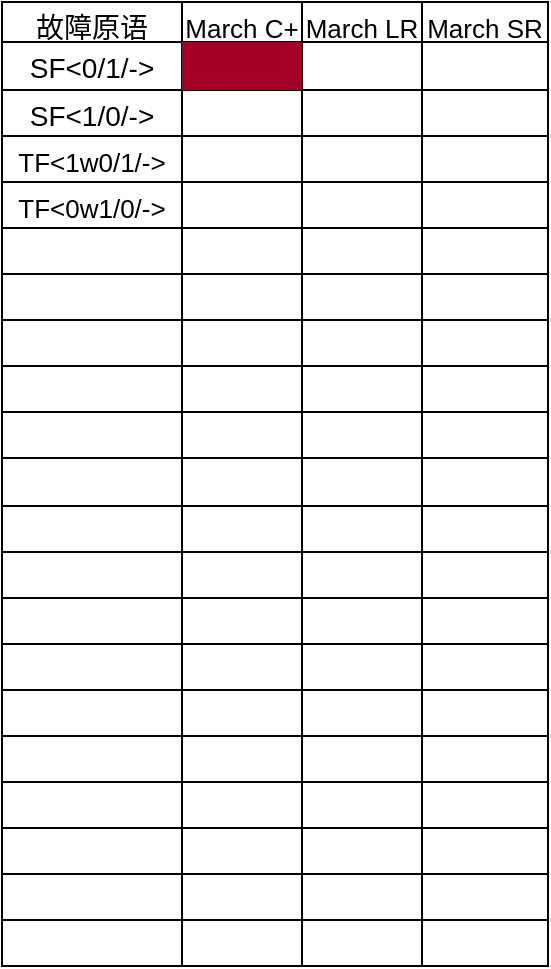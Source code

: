 <mxfile version="20.8.16" type="github">
  <diagram name="第 1 页" id="2rcPHkJZIyb0WF4OHlbM">
    <mxGraphModel dx="1434" dy="796" grid="1" gridSize="10" guides="1" tooltips="1" connect="1" arrows="1" fold="1" page="1" pageScale="1" pageWidth="827" pageHeight="1169" math="0" shadow="0">
      <root>
        <mxCell id="0" />
        <mxCell id="1" parent="0" />
        <mxCell id="V3QT0Z4RZKV1k2BMbgVx-1" value="" style="shape=table;startSize=0;container=1;collapsible=0;childLayout=tableLayout;fontSize=16;" parent="1" vertex="1">
          <mxGeometry x="200" y="100" width="273" height="482" as="geometry" />
        </mxCell>
        <mxCell id="V3QT0Z4RZKV1k2BMbgVx-2" value="" style="shape=tableRow;horizontal=0;startSize=0;swimlaneHead=0;swimlaneBody=0;strokeColor=inherit;top=0;left=0;bottom=0;right=0;collapsible=0;dropTarget=0;fillColor=none;points=[[0,0.5],[1,0.5]];portConstraint=eastwest;fontSize=16;" parent="V3QT0Z4RZKV1k2BMbgVx-1" vertex="1">
          <mxGeometry width="273" height="20" as="geometry" />
        </mxCell>
        <mxCell id="V3QT0Z4RZKV1k2BMbgVx-3" value="&lt;font style=&quot;font-size: 14px;&quot;&gt;故障原语&lt;/font&gt;" style="shape=partialRectangle;html=1;whiteSpace=wrap;connectable=0;strokeColor=inherit;overflow=hidden;fillColor=none;top=0;left=0;bottom=0;right=0;pointerEvents=1;fontSize=16;" parent="V3QT0Z4RZKV1k2BMbgVx-2" vertex="1">
          <mxGeometry width="90" height="20" as="geometry">
            <mxRectangle width="90" height="20" as="alternateBounds" />
          </mxGeometry>
        </mxCell>
        <mxCell id="V3QT0Z4RZKV1k2BMbgVx-4" value="&lt;font style=&quot;font-size: 13px;&quot;&gt;March C+&lt;/font&gt;" style="shape=partialRectangle;html=1;whiteSpace=wrap;connectable=0;strokeColor=inherit;overflow=hidden;fillColor=none;top=0;left=0;bottom=0;right=0;pointerEvents=1;fontSize=16;" parent="V3QT0Z4RZKV1k2BMbgVx-2" vertex="1">
          <mxGeometry x="90" width="60" height="20" as="geometry">
            <mxRectangle width="60" height="20" as="alternateBounds" />
          </mxGeometry>
        </mxCell>
        <mxCell id="V3QT0Z4RZKV1k2BMbgVx-5" value="&lt;font style=&quot;font-size: 13px;&quot;&gt;March LR&lt;/font&gt;" style="shape=partialRectangle;html=1;whiteSpace=wrap;connectable=0;strokeColor=inherit;overflow=hidden;fillColor=none;top=0;left=0;bottom=0;right=0;pointerEvents=1;fontSize=16;" parent="V3QT0Z4RZKV1k2BMbgVx-2" vertex="1">
          <mxGeometry x="150" width="60" height="20" as="geometry">
            <mxRectangle width="60" height="20" as="alternateBounds" />
          </mxGeometry>
        </mxCell>
        <mxCell id="V3QT0Z4RZKV1k2BMbgVx-14" value="&lt;font style=&quot;font-size: 13px;&quot;&gt;March SR&lt;/font&gt;" style="shape=partialRectangle;html=1;whiteSpace=wrap;connectable=0;strokeColor=inherit;overflow=hidden;fillColor=none;top=0;left=0;bottom=0;right=0;pointerEvents=1;fontSize=16;" parent="V3QT0Z4RZKV1k2BMbgVx-2" vertex="1">
          <mxGeometry x="210" width="63" height="20" as="geometry">
            <mxRectangle width="63" height="20" as="alternateBounds" />
          </mxGeometry>
        </mxCell>
        <mxCell id="V3QT0Z4RZKV1k2BMbgVx-6" value="" style="shape=tableRow;horizontal=0;startSize=0;swimlaneHead=0;swimlaneBody=0;strokeColor=inherit;top=0;left=0;bottom=0;right=0;collapsible=0;dropTarget=0;fillColor=none;points=[[0,0.5],[1,0.5]];portConstraint=eastwest;fontSize=16;" parent="V3QT0Z4RZKV1k2BMbgVx-1" vertex="1">
          <mxGeometry y="20" width="273" height="24" as="geometry" />
        </mxCell>
        <mxCell id="V3QT0Z4RZKV1k2BMbgVx-7" value="&lt;font style=&quot;font-size: 14px;&quot;&gt;SF&amp;lt;0/1/-&amp;gt;&lt;/font&gt;" style="shape=partialRectangle;html=1;whiteSpace=wrap;connectable=0;strokeColor=inherit;overflow=hidden;fillColor=none;top=0;left=0;bottom=0;right=0;pointerEvents=1;fontSize=16;" parent="V3QT0Z4RZKV1k2BMbgVx-6" vertex="1">
          <mxGeometry width="90" height="24" as="geometry">
            <mxRectangle width="90" height="24" as="alternateBounds" />
          </mxGeometry>
        </mxCell>
        <mxCell id="V3QT0Z4RZKV1k2BMbgVx-8" value="" style="shape=partialRectangle;html=1;whiteSpace=wrap;connectable=0;strokeColor=#6F0000;overflow=hidden;fillColor=#a20025;top=0;left=0;bottom=0;right=0;pointerEvents=1;fontSize=16;fontColor=#ffffff;" parent="V3QT0Z4RZKV1k2BMbgVx-6" vertex="1">
          <mxGeometry x="90" width="60" height="24" as="geometry">
            <mxRectangle width="60" height="24" as="alternateBounds" />
          </mxGeometry>
        </mxCell>
        <mxCell id="V3QT0Z4RZKV1k2BMbgVx-9" value="" style="shape=partialRectangle;html=1;whiteSpace=wrap;connectable=0;strokeColor=inherit;overflow=hidden;fillColor=none;top=0;left=0;bottom=0;right=0;pointerEvents=1;fontSize=16;" parent="V3QT0Z4RZKV1k2BMbgVx-6" vertex="1">
          <mxGeometry x="150" width="60" height="24" as="geometry">
            <mxRectangle width="60" height="24" as="alternateBounds" />
          </mxGeometry>
        </mxCell>
        <mxCell id="V3QT0Z4RZKV1k2BMbgVx-15" style="shape=partialRectangle;html=1;whiteSpace=wrap;connectable=0;strokeColor=inherit;overflow=hidden;fillColor=none;top=0;left=0;bottom=0;right=0;pointerEvents=1;fontSize=16;" parent="V3QT0Z4RZKV1k2BMbgVx-6" vertex="1">
          <mxGeometry x="210" width="63" height="24" as="geometry">
            <mxRectangle width="63" height="24" as="alternateBounds" />
          </mxGeometry>
        </mxCell>
        <mxCell id="V3QT0Z4RZKV1k2BMbgVx-10" value="" style="shape=tableRow;horizontal=0;startSize=0;swimlaneHead=0;swimlaneBody=0;strokeColor=inherit;top=0;left=0;bottom=0;right=0;collapsible=0;dropTarget=0;fillColor=none;points=[[0,0.5],[1,0.5]];portConstraint=eastwest;fontSize=16;" parent="V3QT0Z4RZKV1k2BMbgVx-1" vertex="1">
          <mxGeometry y="44" width="273" height="23" as="geometry" />
        </mxCell>
        <mxCell id="V3QT0Z4RZKV1k2BMbgVx-11" value="&lt;font style=&quot;font-size: 14px;&quot;&gt;SF&amp;lt;1/0/-&amp;gt;&lt;/font&gt;" style="shape=partialRectangle;html=1;whiteSpace=wrap;connectable=0;strokeColor=inherit;overflow=hidden;fillColor=none;top=0;left=0;bottom=0;right=0;pointerEvents=1;fontSize=16;" parent="V3QT0Z4RZKV1k2BMbgVx-10" vertex="1">
          <mxGeometry width="90" height="23" as="geometry">
            <mxRectangle width="90" height="23" as="alternateBounds" />
          </mxGeometry>
        </mxCell>
        <mxCell id="V3QT0Z4RZKV1k2BMbgVx-12" value="" style="shape=partialRectangle;html=1;whiteSpace=wrap;connectable=0;strokeColor=inherit;overflow=hidden;fillColor=none;top=0;left=0;bottom=0;right=0;pointerEvents=1;fontSize=16;" parent="V3QT0Z4RZKV1k2BMbgVx-10" vertex="1">
          <mxGeometry x="90" width="60" height="23" as="geometry">
            <mxRectangle width="60" height="23" as="alternateBounds" />
          </mxGeometry>
        </mxCell>
        <mxCell id="V3QT0Z4RZKV1k2BMbgVx-13" value="" style="shape=partialRectangle;html=1;whiteSpace=wrap;connectable=0;strokeColor=inherit;overflow=hidden;fillColor=none;top=0;left=0;bottom=0;right=0;pointerEvents=1;fontSize=16;" parent="V3QT0Z4RZKV1k2BMbgVx-10" vertex="1">
          <mxGeometry x="150" width="60" height="23" as="geometry">
            <mxRectangle width="60" height="23" as="alternateBounds" />
          </mxGeometry>
        </mxCell>
        <mxCell id="V3QT0Z4RZKV1k2BMbgVx-16" style="shape=partialRectangle;html=1;whiteSpace=wrap;connectable=0;strokeColor=inherit;overflow=hidden;fillColor=none;top=0;left=0;bottom=0;right=0;pointerEvents=1;fontSize=16;" parent="V3QT0Z4RZKV1k2BMbgVx-10" vertex="1">
          <mxGeometry x="210" width="63" height="23" as="geometry">
            <mxRectangle width="63" height="23" as="alternateBounds" />
          </mxGeometry>
        </mxCell>
        <mxCell id="V3QT0Z4RZKV1k2BMbgVx-17" style="shape=tableRow;horizontal=0;startSize=0;swimlaneHead=0;swimlaneBody=0;strokeColor=inherit;top=0;left=0;bottom=0;right=0;collapsible=0;dropTarget=0;fillColor=none;points=[[0,0.5],[1,0.5]];portConstraint=eastwest;fontSize=16;" parent="V3QT0Z4RZKV1k2BMbgVx-1" vertex="1">
          <mxGeometry y="67" width="273" height="23" as="geometry" />
        </mxCell>
        <mxCell id="V3QT0Z4RZKV1k2BMbgVx-18" value="&lt;div style=&quot;&quot;&gt;&lt;span style=&quot;font-size: 13px;&quot;&gt;TF&amp;lt;1w0/1/-&amp;gt;&lt;/span&gt;&lt;br&gt;&lt;/div&gt;" style="shape=partialRectangle;html=1;whiteSpace=wrap;connectable=0;strokeColor=inherit;overflow=hidden;fillColor=none;top=0;left=0;bottom=0;right=0;pointerEvents=1;fontSize=16;align=center;" parent="V3QT0Z4RZKV1k2BMbgVx-17" vertex="1">
          <mxGeometry width="90" height="23" as="geometry">
            <mxRectangle width="90" height="23" as="alternateBounds" />
          </mxGeometry>
        </mxCell>
        <mxCell id="V3QT0Z4RZKV1k2BMbgVx-19" style="shape=partialRectangle;html=1;whiteSpace=wrap;connectable=0;strokeColor=inherit;overflow=hidden;fillColor=none;top=0;left=0;bottom=0;right=0;pointerEvents=1;fontSize=16;" parent="V3QT0Z4RZKV1k2BMbgVx-17" vertex="1">
          <mxGeometry x="90" width="60" height="23" as="geometry">
            <mxRectangle width="60" height="23" as="alternateBounds" />
          </mxGeometry>
        </mxCell>
        <mxCell id="V3QT0Z4RZKV1k2BMbgVx-20" style="shape=partialRectangle;html=1;whiteSpace=wrap;connectable=0;strokeColor=inherit;overflow=hidden;fillColor=none;top=0;left=0;bottom=0;right=0;pointerEvents=1;fontSize=16;" parent="V3QT0Z4RZKV1k2BMbgVx-17" vertex="1">
          <mxGeometry x="150" width="60" height="23" as="geometry">
            <mxRectangle width="60" height="23" as="alternateBounds" />
          </mxGeometry>
        </mxCell>
        <mxCell id="V3QT0Z4RZKV1k2BMbgVx-21" style="shape=partialRectangle;html=1;whiteSpace=wrap;connectable=0;strokeColor=inherit;overflow=hidden;fillColor=none;top=0;left=0;bottom=0;right=0;pointerEvents=1;fontSize=16;" parent="V3QT0Z4RZKV1k2BMbgVx-17" vertex="1">
          <mxGeometry x="210" width="63" height="23" as="geometry">
            <mxRectangle width="63" height="23" as="alternateBounds" />
          </mxGeometry>
        </mxCell>
        <mxCell id="V3QT0Z4RZKV1k2BMbgVx-22" style="shape=tableRow;horizontal=0;startSize=0;swimlaneHead=0;swimlaneBody=0;strokeColor=inherit;top=0;left=0;bottom=0;right=0;collapsible=0;dropTarget=0;fillColor=none;points=[[0,0.5],[1,0.5]];portConstraint=eastwest;fontSize=16;" parent="V3QT0Z4RZKV1k2BMbgVx-1" vertex="1">
          <mxGeometry y="90" width="273" height="23" as="geometry" />
        </mxCell>
        <mxCell id="V3QT0Z4RZKV1k2BMbgVx-23" value="&lt;font style=&quot;font-size: 13px;&quot;&gt;TF&amp;lt;0w1/0/-&amp;gt;&lt;/font&gt;" style="shape=partialRectangle;html=1;whiteSpace=wrap;connectable=0;strokeColor=inherit;overflow=hidden;fillColor=none;top=0;left=0;bottom=0;right=0;pointerEvents=1;fontSize=16;" parent="V3QT0Z4RZKV1k2BMbgVx-22" vertex="1">
          <mxGeometry width="90" height="23" as="geometry">
            <mxRectangle width="90" height="23" as="alternateBounds" />
          </mxGeometry>
        </mxCell>
        <mxCell id="V3QT0Z4RZKV1k2BMbgVx-24" style="shape=partialRectangle;html=1;whiteSpace=wrap;connectable=0;strokeColor=inherit;overflow=hidden;fillColor=none;top=0;left=0;bottom=0;right=0;pointerEvents=1;fontSize=16;" parent="V3QT0Z4RZKV1k2BMbgVx-22" vertex="1">
          <mxGeometry x="90" width="60" height="23" as="geometry">
            <mxRectangle width="60" height="23" as="alternateBounds" />
          </mxGeometry>
        </mxCell>
        <mxCell id="V3QT0Z4RZKV1k2BMbgVx-25" style="shape=partialRectangle;html=1;whiteSpace=wrap;connectable=0;strokeColor=inherit;overflow=hidden;fillColor=none;top=0;left=0;bottom=0;right=0;pointerEvents=1;fontSize=16;" parent="V3QT0Z4RZKV1k2BMbgVx-22" vertex="1">
          <mxGeometry x="150" width="60" height="23" as="geometry">
            <mxRectangle width="60" height="23" as="alternateBounds" />
          </mxGeometry>
        </mxCell>
        <mxCell id="V3QT0Z4RZKV1k2BMbgVx-26" style="shape=partialRectangle;html=1;whiteSpace=wrap;connectable=0;strokeColor=inherit;overflow=hidden;fillColor=none;top=0;left=0;bottom=0;right=0;pointerEvents=1;fontSize=16;" parent="V3QT0Z4RZKV1k2BMbgVx-22" vertex="1">
          <mxGeometry x="210" width="63" height="23" as="geometry">
            <mxRectangle width="63" height="23" as="alternateBounds" />
          </mxGeometry>
        </mxCell>
        <mxCell id="V3QT0Z4RZKV1k2BMbgVx-27" style="shape=tableRow;horizontal=0;startSize=0;swimlaneHead=0;swimlaneBody=0;strokeColor=inherit;top=0;left=0;bottom=0;right=0;collapsible=0;dropTarget=0;fillColor=none;points=[[0,0.5],[1,0.5]];portConstraint=eastwest;fontSize=16;" parent="V3QT0Z4RZKV1k2BMbgVx-1" vertex="1">
          <mxGeometry y="113" width="273" height="23" as="geometry" />
        </mxCell>
        <mxCell id="V3QT0Z4RZKV1k2BMbgVx-28" style="shape=partialRectangle;html=1;whiteSpace=wrap;connectable=0;strokeColor=inherit;overflow=hidden;fillColor=none;top=0;left=0;bottom=0;right=0;pointerEvents=1;fontSize=16;" parent="V3QT0Z4RZKV1k2BMbgVx-27" vertex="1">
          <mxGeometry width="90" height="23" as="geometry">
            <mxRectangle width="90" height="23" as="alternateBounds" />
          </mxGeometry>
        </mxCell>
        <mxCell id="V3QT0Z4RZKV1k2BMbgVx-29" style="shape=partialRectangle;html=1;whiteSpace=wrap;connectable=0;strokeColor=inherit;overflow=hidden;fillColor=none;top=0;left=0;bottom=0;right=0;pointerEvents=1;fontSize=16;" parent="V3QT0Z4RZKV1k2BMbgVx-27" vertex="1">
          <mxGeometry x="90" width="60" height="23" as="geometry">
            <mxRectangle width="60" height="23" as="alternateBounds" />
          </mxGeometry>
        </mxCell>
        <mxCell id="V3QT0Z4RZKV1k2BMbgVx-30" style="shape=partialRectangle;html=1;whiteSpace=wrap;connectable=0;strokeColor=inherit;overflow=hidden;fillColor=none;top=0;left=0;bottom=0;right=0;pointerEvents=1;fontSize=16;" parent="V3QT0Z4RZKV1k2BMbgVx-27" vertex="1">
          <mxGeometry x="150" width="60" height="23" as="geometry">
            <mxRectangle width="60" height="23" as="alternateBounds" />
          </mxGeometry>
        </mxCell>
        <mxCell id="V3QT0Z4RZKV1k2BMbgVx-31" style="shape=partialRectangle;html=1;whiteSpace=wrap;connectable=0;strokeColor=inherit;overflow=hidden;fillColor=none;top=0;left=0;bottom=0;right=0;pointerEvents=1;fontSize=16;" parent="V3QT0Z4RZKV1k2BMbgVx-27" vertex="1">
          <mxGeometry x="210" width="63" height="23" as="geometry">
            <mxRectangle width="63" height="23" as="alternateBounds" />
          </mxGeometry>
        </mxCell>
        <mxCell id="V3QT0Z4RZKV1k2BMbgVx-32" style="shape=tableRow;horizontal=0;startSize=0;swimlaneHead=0;swimlaneBody=0;strokeColor=inherit;top=0;left=0;bottom=0;right=0;collapsible=0;dropTarget=0;fillColor=none;points=[[0,0.5],[1,0.5]];portConstraint=eastwest;fontSize=16;" parent="V3QT0Z4RZKV1k2BMbgVx-1" vertex="1">
          <mxGeometry y="136" width="273" height="23" as="geometry" />
        </mxCell>
        <mxCell id="V3QT0Z4RZKV1k2BMbgVx-33" style="shape=partialRectangle;html=1;whiteSpace=wrap;connectable=0;strokeColor=inherit;overflow=hidden;fillColor=none;top=0;left=0;bottom=0;right=0;pointerEvents=1;fontSize=16;" parent="V3QT0Z4RZKV1k2BMbgVx-32" vertex="1">
          <mxGeometry width="90" height="23" as="geometry">
            <mxRectangle width="90" height="23" as="alternateBounds" />
          </mxGeometry>
        </mxCell>
        <mxCell id="V3QT0Z4RZKV1k2BMbgVx-34" style="shape=partialRectangle;html=1;whiteSpace=wrap;connectable=0;strokeColor=inherit;overflow=hidden;fillColor=none;top=0;left=0;bottom=0;right=0;pointerEvents=1;fontSize=16;" parent="V3QT0Z4RZKV1k2BMbgVx-32" vertex="1">
          <mxGeometry x="90" width="60" height="23" as="geometry">
            <mxRectangle width="60" height="23" as="alternateBounds" />
          </mxGeometry>
        </mxCell>
        <mxCell id="V3QT0Z4RZKV1k2BMbgVx-35" style="shape=partialRectangle;html=1;whiteSpace=wrap;connectable=0;strokeColor=inherit;overflow=hidden;fillColor=none;top=0;left=0;bottom=0;right=0;pointerEvents=1;fontSize=16;" parent="V3QT0Z4RZKV1k2BMbgVx-32" vertex="1">
          <mxGeometry x="150" width="60" height="23" as="geometry">
            <mxRectangle width="60" height="23" as="alternateBounds" />
          </mxGeometry>
        </mxCell>
        <mxCell id="V3QT0Z4RZKV1k2BMbgVx-36" style="shape=partialRectangle;html=1;whiteSpace=wrap;connectable=0;strokeColor=inherit;overflow=hidden;fillColor=none;top=0;left=0;bottom=0;right=0;pointerEvents=1;fontSize=16;" parent="V3QT0Z4RZKV1k2BMbgVx-32" vertex="1">
          <mxGeometry x="210" width="63" height="23" as="geometry">
            <mxRectangle width="63" height="23" as="alternateBounds" />
          </mxGeometry>
        </mxCell>
        <mxCell id="V3QT0Z4RZKV1k2BMbgVx-37" style="shape=tableRow;horizontal=0;startSize=0;swimlaneHead=0;swimlaneBody=0;strokeColor=inherit;top=0;left=0;bottom=0;right=0;collapsible=0;dropTarget=0;fillColor=none;points=[[0,0.5],[1,0.5]];portConstraint=eastwest;fontSize=16;" parent="V3QT0Z4RZKV1k2BMbgVx-1" vertex="1">
          <mxGeometry y="159" width="273" height="23" as="geometry" />
        </mxCell>
        <mxCell id="V3QT0Z4RZKV1k2BMbgVx-38" style="shape=partialRectangle;html=1;whiteSpace=wrap;connectable=0;strokeColor=inherit;overflow=hidden;fillColor=none;top=0;left=0;bottom=0;right=0;pointerEvents=1;fontSize=16;" parent="V3QT0Z4RZKV1k2BMbgVx-37" vertex="1">
          <mxGeometry width="90" height="23" as="geometry">
            <mxRectangle width="90" height="23" as="alternateBounds" />
          </mxGeometry>
        </mxCell>
        <mxCell id="V3QT0Z4RZKV1k2BMbgVx-39" style="shape=partialRectangle;html=1;whiteSpace=wrap;connectable=0;strokeColor=inherit;overflow=hidden;fillColor=none;top=0;left=0;bottom=0;right=0;pointerEvents=1;fontSize=16;" parent="V3QT0Z4RZKV1k2BMbgVx-37" vertex="1">
          <mxGeometry x="90" width="60" height="23" as="geometry">
            <mxRectangle width="60" height="23" as="alternateBounds" />
          </mxGeometry>
        </mxCell>
        <mxCell id="V3QT0Z4RZKV1k2BMbgVx-40" style="shape=partialRectangle;html=1;whiteSpace=wrap;connectable=0;strokeColor=inherit;overflow=hidden;fillColor=none;top=0;left=0;bottom=0;right=0;pointerEvents=1;fontSize=16;" parent="V3QT0Z4RZKV1k2BMbgVx-37" vertex="1">
          <mxGeometry x="150" width="60" height="23" as="geometry">
            <mxRectangle width="60" height="23" as="alternateBounds" />
          </mxGeometry>
        </mxCell>
        <mxCell id="V3QT0Z4RZKV1k2BMbgVx-41" style="shape=partialRectangle;html=1;whiteSpace=wrap;connectable=0;strokeColor=inherit;overflow=hidden;fillColor=none;top=0;left=0;bottom=0;right=0;pointerEvents=1;fontSize=16;" parent="V3QT0Z4RZKV1k2BMbgVx-37" vertex="1">
          <mxGeometry x="210" width="63" height="23" as="geometry">
            <mxRectangle width="63" height="23" as="alternateBounds" />
          </mxGeometry>
        </mxCell>
        <mxCell id="V3QT0Z4RZKV1k2BMbgVx-42" style="shape=tableRow;horizontal=0;startSize=0;swimlaneHead=0;swimlaneBody=0;strokeColor=inherit;top=0;left=0;bottom=0;right=0;collapsible=0;dropTarget=0;fillColor=none;points=[[0,0.5],[1,0.5]];portConstraint=eastwest;fontSize=16;" parent="V3QT0Z4RZKV1k2BMbgVx-1" vertex="1">
          <mxGeometry y="182" width="273" height="23" as="geometry" />
        </mxCell>
        <mxCell id="V3QT0Z4RZKV1k2BMbgVx-43" style="shape=partialRectangle;html=1;whiteSpace=wrap;connectable=0;strokeColor=inherit;overflow=hidden;fillColor=none;top=0;left=0;bottom=0;right=0;pointerEvents=1;fontSize=16;" parent="V3QT0Z4RZKV1k2BMbgVx-42" vertex="1">
          <mxGeometry width="90" height="23" as="geometry">
            <mxRectangle width="90" height="23" as="alternateBounds" />
          </mxGeometry>
        </mxCell>
        <mxCell id="V3QT0Z4RZKV1k2BMbgVx-44" style="shape=partialRectangle;html=1;whiteSpace=wrap;connectable=0;strokeColor=inherit;overflow=hidden;fillColor=none;top=0;left=0;bottom=0;right=0;pointerEvents=1;fontSize=16;" parent="V3QT0Z4RZKV1k2BMbgVx-42" vertex="1">
          <mxGeometry x="90" width="60" height="23" as="geometry">
            <mxRectangle width="60" height="23" as="alternateBounds" />
          </mxGeometry>
        </mxCell>
        <mxCell id="V3QT0Z4RZKV1k2BMbgVx-45" style="shape=partialRectangle;html=1;whiteSpace=wrap;connectable=0;strokeColor=inherit;overflow=hidden;fillColor=none;top=0;left=0;bottom=0;right=0;pointerEvents=1;fontSize=16;" parent="V3QT0Z4RZKV1k2BMbgVx-42" vertex="1">
          <mxGeometry x="150" width="60" height="23" as="geometry">
            <mxRectangle width="60" height="23" as="alternateBounds" />
          </mxGeometry>
        </mxCell>
        <mxCell id="V3QT0Z4RZKV1k2BMbgVx-46" style="shape=partialRectangle;html=1;whiteSpace=wrap;connectable=0;strokeColor=inherit;overflow=hidden;fillColor=none;top=0;left=0;bottom=0;right=0;pointerEvents=1;fontSize=16;" parent="V3QT0Z4RZKV1k2BMbgVx-42" vertex="1">
          <mxGeometry x="210" width="63" height="23" as="geometry">
            <mxRectangle width="63" height="23" as="alternateBounds" />
          </mxGeometry>
        </mxCell>
        <mxCell id="V3QT0Z4RZKV1k2BMbgVx-47" style="shape=tableRow;horizontal=0;startSize=0;swimlaneHead=0;swimlaneBody=0;strokeColor=inherit;top=0;left=0;bottom=0;right=0;collapsible=0;dropTarget=0;fillColor=none;points=[[0,0.5],[1,0.5]];portConstraint=eastwest;fontSize=16;" parent="V3QT0Z4RZKV1k2BMbgVx-1" vertex="1">
          <mxGeometry y="205" width="273" height="23" as="geometry" />
        </mxCell>
        <mxCell id="V3QT0Z4RZKV1k2BMbgVx-48" style="shape=partialRectangle;html=1;whiteSpace=wrap;connectable=0;strokeColor=inherit;overflow=hidden;fillColor=none;top=0;left=0;bottom=0;right=0;pointerEvents=1;fontSize=16;" parent="V3QT0Z4RZKV1k2BMbgVx-47" vertex="1">
          <mxGeometry width="90" height="23" as="geometry">
            <mxRectangle width="90" height="23" as="alternateBounds" />
          </mxGeometry>
        </mxCell>
        <mxCell id="V3QT0Z4RZKV1k2BMbgVx-49" style="shape=partialRectangle;html=1;whiteSpace=wrap;connectable=0;strokeColor=inherit;overflow=hidden;fillColor=none;top=0;left=0;bottom=0;right=0;pointerEvents=1;fontSize=16;" parent="V3QT0Z4RZKV1k2BMbgVx-47" vertex="1">
          <mxGeometry x="90" width="60" height="23" as="geometry">
            <mxRectangle width="60" height="23" as="alternateBounds" />
          </mxGeometry>
        </mxCell>
        <mxCell id="V3QT0Z4RZKV1k2BMbgVx-50" style="shape=partialRectangle;html=1;whiteSpace=wrap;connectable=0;strokeColor=inherit;overflow=hidden;fillColor=none;top=0;left=0;bottom=0;right=0;pointerEvents=1;fontSize=16;" parent="V3QT0Z4RZKV1k2BMbgVx-47" vertex="1">
          <mxGeometry x="150" width="60" height="23" as="geometry">
            <mxRectangle width="60" height="23" as="alternateBounds" />
          </mxGeometry>
        </mxCell>
        <mxCell id="V3QT0Z4RZKV1k2BMbgVx-51" style="shape=partialRectangle;html=1;whiteSpace=wrap;connectable=0;strokeColor=inherit;overflow=hidden;fillColor=none;top=0;left=0;bottom=0;right=0;pointerEvents=1;fontSize=16;" parent="V3QT0Z4RZKV1k2BMbgVx-47" vertex="1">
          <mxGeometry x="210" width="63" height="23" as="geometry">
            <mxRectangle width="63" height="23" as="alternateBounds" />
          </mxGeometry>
        </mxCell>
        <mxCell id="V3QT0Z4RZKV1k2BMbgVx-52" style="shape=tableRow;horizontal=0;startSize=0;swimlaneHead=0;swimlaneBody=0;strokeColor=inherit;top=0;left=0;bottom=0;right=0;collapsible=0;dropTarget=0;fillColor=none;points=[[0,0.5],[1,0.5]];portConstraint=eastwest;fontSize=16;" parent="V3QT0Z4RZKV1k2BMbgVx-1" vertex="1">
          <mxGeometry y="228" width="273" height="24" as="geometry" />
        </mxCell>
        <mxCell id="V3QT0Z4RZKV1k2BMbgVx-53" style="shape=partialRectangle;html=1;whiteSpace=wrap;connectable=0;strokeColor=inherit;overflow=hidden;fillColor=none;top=0;left=0;bottom=0;right=0;pointerEvents=1;fontSize=16;" parent="V3QT0Z4RZKV1k2BMbgVx-52" vertex="1">
          <mxGeometry width="90" height="24" as="geometry">
            <mxRectangle width="90" height="24" as="alternateBounds" />
          </mxGeometry>
        </mxCell>
        <mxCell id="V3QT0Z4RZKV1k2BMbgVx-54" style="shape=partialRectangle;html=1;whiteSpace=wrap;connectable=0;strokeColor=inherit;overflow=hidden;fillColor=none;top=0;left=0;bottom=0;right=0;pointerEvents=1;fontSize=16;" parent="V3QT0Z4RZKV1k2BMbgVx-52" vertex="1">
          <mxGeometry x="90" width="60" height="24" as="geometry">
            <mxRectangle width="60" height="24" as="alternateBounds" />
          </mxGeometry>
        </mxCell>
        <mxCell id="V3QT0Z4RZKV1k2BMbgVx-55" style="shape=partialRectangle;html=1;whiteSpace=wrap;connectable=0;strokeColor=inherit;overflow=hidden;fillColor=none;top=0;left=0;bottom=0;right=0;pointerEvents=1;fontSize=16;" parent="V3QT0Z4RZKV1k2BMbgVx-52" vertex="1">
          <mxGeometry x="150" width="60" height="24" as="geometry">
            <mxRectangle width="60" height="24" as="alternateBounds" />
          </mxGeometry>
        </mxCell>
        <mxCell id="V3QT0Z4RZKV1k2BMbgVx-56" style="shape=partialRectangle;html=1;whiteSpace=wrap;connectable=0;strokeColor=inherit;overflow=hidden;fillColor=none;top=0;left=0;bottom=0;right=0;pointerEvents=1;fontSize=16;" parent="V3QT0Z4RZKV1k2BMbgVx-52" vertex="1">
          <mxGeometry x="210" width="63" height="24" as="geometry">
            <mxRectangle width="63" height="24" as="alternateBounds" />
          </mxGeometry>
        </mxCell>
        <mxCell id="V3QT0Z4RZKV1k2BMbgVx-57" style="shape=tableRow;horizontal=0;startSize=0;swimlaneHead=0;swimlaneBody=0;strokeColor=inherit;top=0;left=0;bottom=0;right=0;collapsible=0;dropTarget=0;fillColor=none;points=[[0,0.5],[1,0.5]];portConstraint=eastwest;fontSize=16;" parent="V3QT0Z4RZKV1k2BMbgVx-1" vertex="1">
          <mxGeometry y="252" width="273" height="23" as="geometry" />
        </mxCell>
        <mxCell id="V3QT0Z4RZKV1k2BMbgVx-58" style="shape=partialRectangle;html=1;whiteSpace=wrap;connectable=0;strokeColor=inherit;overflow=hidden;fillColor=none;top=0;left=0;bottom=0;right=0;pointerEvents=1;fontSize=16;" parent="V3QT0Z4RZKV1k2BMbgVx-57" vertex="1">
          <mxGeometry width="90" height="23" as="geometry">
            <mxRectangle width="90" height="23" as="alternateBounds" />
          </mxGeometry>
        </mxCell>
        <mxCell id="V3QT0Z4RZKV1k2BMbgVx-59" style="shape=partialRectangle;html=1;whiteSpace=wrap;connectable=0;strokeColor=inherit;overflow=hidden;fillColor=none;top=0;left=0;bottom=0;right=0;pointerEvents=1;fontSize=16;" parent="V3QT0Z4RZKV1k2BMbgVx-57" vertex="1">
          <mxGeometry x="90" width="60" height="23" as="geometry">
            <mxRectangle width="60" height="23" as="alternateBounds" />
          </mxGeometry>
        </mxCell>
        <mxCell id="V3QT0Z4RZKV1k2BMbgVx-60" style="shape=partialRectangle;html=1;whiteSpace=wrap;connectable=0;strokeColor=inherit;overflow=hidden;fillColor=none;top=0;left=0;bottom=0;right=0;pointerEvents=1;fontSize=16;" parent="V3QT0Z4RZKV1k2BMbgVx-57" vertex="1">
          <mxGeometry x="150" width="60" height="23" as="geometry">
            <mxRectangle width="60" height="23" as="alternateBounds" />
          </mxGeometry>
        </mxCell>
        <mxCell id="V3QT0Z4RZKV1k2BMbgVx-61" style="shape=partialRectangle;html=1;whiteSpace=wrap;connectable=0;strokeColor=inherit;overflow=hidden;fillColor=none;top=0;left=0;bottom=0;right=0;pointerEvents=1;fontSize=16;" parent="V3QT0Z4RZKV1k2BMbgVx-57" vertex="1">
          <mxGeometry x="210" width="63" height="23" as="geometry">
            <mxRectangle width="63" height="23" as="alternateBounds" />
          </mxGeometry>
        </mxCell>
        <mxCell id="V3QT0Z4RZKV1k2BMbgVx-62" style="shape=tableRow;horizontal=0;startSize=0;swimlaneHead=0;swimlaneBody=0;strokeColor=inherit;top=0;left=0;bottom=0;right=0;collapsible=0;dropTarget=0;fillColor=none;points=[[0,0.5],[1,0.5]];portConstraint=eastwest;fontSize=16;" parent="V3QT0Z4RZKV1k2BMbgVx-1" vertex="1">
          <mxGeometry y="275" width="273" height="23" as="geometry" />
        </mxCell>
        <mxCell id="V3QT0Z4RZKV1k2BMbgVx-63" style="shape=partialRectangle;html=1;whiteSpace=wrap;connectable=0;strokeColor=inherit;overflow=hidden;fillColor=none;top=0;left=0;bottom=0;right=0;pointerEvents=1;fontSize=16;" parent="V3QT0Z4RZKV1k2BMbgVx-62" vertex="1">
          <mxGeometry width="90" height="23" as="geometry">
            <mxRectangle width="90" height="23" as="alternateBounds" />
          </mxGeometry>
        </mxCell>
        <mxCell id="V3QT0Z4RZKV1k2BMbgVx-64" style="shape=partialRectangle;html=1;whiteSpace=wrap;connectable=0;strokeColor=inherit;overflow=hidden;fillColor=none;top=0;left=0;bottom=0;right=0;pointerEvents=1;fontSize=16;" parent="V3QT0Z4RZKV1k2BMbgVx-62" vertex="1">
          <mxGeometry x="90" width="60" height="23" as="geometry">
            <mxRectangle width="60" height="23" as="alternateBounds" />
          </mxGeometry>
        </mxCell>
        <mxCell id="V3QT0Z4RZKV1k2BMbgVx-65" style="shape=partialRectangle;html=1;whiteSpace=wrap;connectable=0;strokeColor=inherit;overflow=hidden;fillColor=none;top=0;left=0;bottom=0;right=0;pointerEvents=1;fontSize=16;" parent="V3QT0Z4RZKV1k2BMbgVx-62" vertex="1">
          <mxGeometry x="150" width="60" height="23" as="geometry">
            <mxRectangle width="60" height="23" as="alternateBounds" />
          </mxGeometry>
        </mxCell>
        <mxCell id="V3QT0Z4RZKV1k2BMbgVx-66" style="shape=partialRectangle;html=1;whiteSpace=wrap;connectable=0;strokeColor=inherit;overflow=hidden;fillColor=none;top=0;left=0;bottom=0;right=0;pointerEvents=1;fontSize=16;" parent="V3QT0Z4RZKV1k2BMbgVx-62" vertex="1">
          <mxGeometry x="210" width="63" height="23" as="geometry">
            <mxRectangle width="63" height="23" as="alternateBounds" />
          </mxGeometry>
        </mxCell>
        <mxCell id="V3QT0Z4RZKV1k2BMbgVx-67" style="shape=tableRow;horizontal=0;startSize=0;swimlaneHead=0;swimlaneBody=0;strokeColor=inherit;top=0;left=0;bottom=0;right=0;collapsible=0;dropTarget=0;fillColor=none;points=[[0,0.5],[1,0.5]];portConstraint=eastwest;fontSize=16;" parent="V3QT0Z4RZKV1k2BMbgVx-1" vertex="1">
          <mxGeometry y="298" width="273" height="23" as="geometry" />
        </mxCell>
        <mxCell id="V3QT0Z4RZKV1k2BMbgVx-68" style="shape=partialRectangle;html=1;whiteSpace=wrap;connectable=0;strokeColor=inherit;overflow=hidden;fillColor=none;top=0;left=0;bottom=0;right=0;pointerEvents=1;fontSize=16;" parent="V3QT0Z4RZKV1k2BMbgVx-67" vertex="1">
          <mxGeometry width="90" height="23" as="geometry">
            <mxRectangle width="90" height="23" as="alternateBounds" />
          </mxGeometry>
        </mxCell>
        <mxCell id="V3QT0Z4RZKV1k2BMbgVx-69" style="shape=partialRectangle;html=1;whiteSpace=wrap;connectable=0;strokeColor=inherit;overflow=hidden;fillColor=none;top=0;left=0;bottom=0;right=0;pointerEvents=1;fontSize=16;" parent="V3QT0Z4RZKV1k2BMbgVx-67" vertex="1">
          <mxGeometry x="90" width="60" height="23" as="geometry">
            <mxRectangle width="60" height="23" as="alternateBounds" />
          </mxGeometry>
        </mxCell>
        <mxCell id="V3QT0Z4RZKV1k2BMbgVx-70" style="shape=partialRectangle;html=1;whiteSpace=wrap;connectable=0;strokeColor=inherit;overflow=hidden;fillColor=none;top=0;left=0;bottom=0;right=0;pointerEvents=1;fontSize=16;" parent="V3QT0Z4RZKV1k2BMbgVx-67" vertex="1">
          <mxGeometry x="150" width="60" height="23" as="geometry">
            <mxRectangle width="60" height="23" as="alternateBounds" />
          </mxGeometry>
        </mxCell>
        <mxCell id="V3QT0Z4RZKV1k2BMbgVx-71" style="shape=partialRectangle;html=1;whiteSpace=wrap;connectable=0;strokeColor=inherit;overflow=hidden;fillColor=none;top=0;left=0;bottom=0;right=0;pointerEvents=1;fontSize=16;" parent="V3QT0Z4RZKV1k2BMbgVx-67" vertex="1">
          <mxGeometry x="210" width="63" height="23" as="geometry">
            <mxRectangle width="63" height="23" as="alternateBounds" />
          </mxGeometry>
        </mxCell>
        <mxCell id="V3QT0Z4RZKV1k2BMbgVx-72" style="shape=tableRow;horizontal=0;startSize=0;swimlaneHead=0;swimlaneBody=0;strokeColor=inherit;top=0;left=0;bottom=0;right=0;collapsible=0;dropTarget=0;fillColor=none;points=[[0,0.5],[1,0.5]];portConstraint=eastwest;fontSize=16;" parent="V3QT0Z4RZKV1k2BMbgVx-1" vertex="1">
          <mxGeometry y="321" width="273" height="23" as="geometry" />
        </mxCell>
        <mxCell id="V3QT0Z4RZKV1k2BMbgVx-73" style="shape=partialRectangle;html=1;whiteSpace=wrap;connectable=0;strokeColor=inherit;overflow=hidden;fillColor=none;top=0;left=0;bottom=0;right=0;pointerEvents=1;fontSize=16;" parent="V3QT0Z4RZKV1k2BMbgVx-72" vertex="1">
          <mxGeometry width="90" height="23" as="geometry">
            <mxRectangle width="90" height="23" as="alternateBounds" />
          </mxGeometry>
        </mxCell>
        <mxCell id="V3QT0Z4RZKV1k2BMbgVx-74" style="shape=partialRectangle;html=1;whiteSpace=wrap;connectable=0;strokeColor=inherit;overflow=hidden;fillColor=none;top=0;left=0;bottom=0;right=0;pointerEvents=1;fontSize=16;" parent="V3QT0Z4RZKV1k2BMbgVx-72" vertex="1">
          <mxGeometry x="90" width="60" height="23" as="geometry">
            <mxRectangle width="60" height="23" as="alternateBounds" />
          </mxGeometry>
        </mxCell>
        <mxCell id="V3QT0Z4RZKV1k2BMbgVx-75" style="shape=partialRectangle;html=1;whiteSpace=wrap;connectable=0;strokeColor=inherit;overflow=hidden;fillColor=none;top=0;left=0;bottom=0;right=0;pointerEvents=1;fontSize=16;" parent="V3QT0Z4RZKV1k2BMbgVx-72" vertex="1">
          <mxGeometry x="150" width="60" height="23" as="geometry">
            <mxRectangle width="60" height="23" as="alternateBounds" />
          </mxGeometry>
        </mxCell>
        <mxCell id="V3QT0Z4RZKV1k2BMbgVx-76" style="shape=partialRectangle;html=1;whiteSpace=wrap;connectable=0;strokeColor=inherit;overflow=hidden;fillColor=none;top=0;left=0;bottom=0;right=0;pointerEvents=1;fontSize=16;" parent="V3QT0Z4RZKV1k2BMbgVx-72" vertex="1">
          <mxGeometry x="210" width="63" height="23" as="geometry">
            <mxRectangle width="63" height="23" as="alternateBounds" />
          </mxGeometry>
        </mxCell>
        <mxCell id="V3QT0Z4RZKV1k2BMbgVx-77" style="shape=tableRow;horizontal=0;startSize=0;swimlaneHead=0;swimlaneBody=0;strokeColor=inherit;top=0;left=0;bottom=0;right=0;collapsible=0;dropTarget=0;fillColor=none;points=[[0,0.5],[1,0.5]];portConstraint=eastwest;fontSize=16;" parent="V3QT0Z4RZKV1k2BMbgVx-1" vertex="1">
          <mxGeometry y="344" width="273" height="23" as="geometry" />
        </mxCell>
        <mxCell id="V3QT0Z4RZKV1k2BMbgVx-78" style="shape=partialRectangle;html=1;whiteSpace=wrap;connectable=0;strokeColor=inherit;overflow=hidden;fillColor=none;top=0;left=0;bottom=0;right=0;pointerEvents=1;fontSize=16;" parent="V3QT0Z4RZKV1k2BMbgVx-77" vertex="1">
          <mxGeometry width="90" height="23" as="geometry">
            <mxRectangle width="90" height="23" as="alternateBounds" />
          </mxGeometry>
        </mxCell>
        <mxCell id="V3QT0Z4RZKV1k2BMbgVx-79" style="shape=partialRectangle;html=1;whiteSpace=wrap;connectable=0;strokeColor=inherit;overflow=hidden;fillColor=none;top=0;left=0;bottom=0;right=0;pointerEvents=1;fontSize=16;" parent="V3QT0Z4RZKV1k2BMbgVx-77" vertex="1">
          <mxGeometry x="90" width="60" height="23" as="geometry">
            <mxRectangle width="60" height="23" as="alternateBounds" />
          </mxGeometry>
        </mxCell>
        <mxCell id="V3QT0Z4RZKV1k2BMbgVx-80" style="shape=partialRectangle;html=1;whiteSpace=wrap;connectable=0;strokeColor=inherit;overflow=hidden;fillColor=none;top=0;left=0;bottom=0;right=0;pointerEvents=1;fontSize=16;" parent="V3QT0Z4RZKV1k2BMbgVx-77" vertex="1">
          <mxGeometry x="150" width="60" height="23" as="geometry">
            <mxRectangle width="60" height="23" as="alternateBounds" />
          </mxGeometry>
        </mxCell>
        <mxCell id="V3QT0Z4RZKV1k2BMbgVx-81" style="shape=partialRectangle;html=1;whiteSpace=wrap;connectable=0;strokeColor=inherit;overflow=hidden;fillColor=none;top=0;left=0;bottom=0;right=0;pointerEvents=1;fontSize=16;" parent="V3QT0Z4RZKV1k2BMbgVx-77" vertex="1">
          <mxGeometry x="210" width="63" height="23" as="geometry">
            <mxRectangle width="63" height="23" as="alternateBounds" />
          </mxGeometry>
        </mxCell>
        <mxCell id="V3QT0Z4RZKV1k2BMbgVx-82" style="shape=tableRow;horizontal=0;startSize=0;swimlaneHead=0;swimlaneBody=0;strokeColor=inherit;top=0;left=0;bottom=0;right=0;collapsible=0;dropTarget=0;fillColor=none;points=[[0,0.5],[1,0.5]];portConstraint=eastwest;fontSize=16;" parent="V3QT0Z4RZKV1k2BMbgVx-1" vertex="1">
          <mxGeometry y="367" width="273" height="23" as="geometry" />
        </mxCell>
        <mxCell id="V3QT0Z4RZKV1k2BMbgVx-83" style="shape=partialRectangle;html=1;whiteSpace=wrap;connectable=0;strokeColor=inherit;overflow=hidden;fillColor=none;top=0;left=0;bottom=0;right=0;pointerEvents=1;fontSize=16;" parent="V3QT0Z4RZKV1k2BMbgVx-82" vertex="1">
          <mxGeometry width="90" height="23" as="geometry">
            <mxRectangle width="90" height="23" as="alternateBounds" />
          </mxGeometry>
        </mxCell>
        <mxCell id="V3QT0Z4RZKV1k2BMbgVx-84" style="shape=partialRectangle;html=1;whiteSpace=wrap;connectable=0;strokeColor=inherit;overflow=hidden;fillColor=none;top=0;left=0;bottom=0;right=0;pointerEvents=1;fontSize=16;" parent="V3QT0Z4RZKV1k2BMbgVx-82" vertex="1">
          <mxGeometry x="90" width="60" height="23" as="geometry">
            <mxRectangle width="60" height="23" as="alternateBounds" />
          </mxGeometry>
        </mxCell>
        <mxCell id="V3QT0Z4RZKV1k2BMbgVx-85" style="shape=partialRectangle;html=1;whiteSpace=wrap;connectable=0;strokeColor=inherit;overflow=hidden;fillColor=none;top=0;left=0;bottom=0;right=0;pointerEvents=1;fontSize=16;" parent="V3QT0Z4RZKV1k2BMbgVx-82" vertex="1">
          <mxGeometry x="150" width="60" height="23" as="geometry">
            <mxRectangle width="60" height="23" as="alternateBounds" />
          </mxGeometry>
        </mxCell>
        <mxCell id="V3QT0Z4RZKV1k2BMbgVx-86" style="shape=partialRectangle;html=1;whiteSpace=wrap;connectable=0;strokeColor=inherit;overflow=hidden;fillColor=none;top=0;left=0;bottom=0;right=0;pointerEvents=1;fontSize=16;" parent="V3QT0Z4RZKV1k2BMbgVx-82" vertex="1">
          <mxGeometry x="210" width="63" height="23" as="geometry">
            <mxRectangle width="63" height="23" as="alternateBounds" />
          </mxGeometry>
        </mxCell>
        <mxCell id="V3QT0Z4RZKV1k2BMbgVx-87" style="shape=tableRow;horizontal=0;startSize=0;swimlaneHead=0;swimlaneBody=0;strokeColor=inherit;top=0;left=0;bottom=0;right=0;collapsible=0;dropTarget=0;fillColor=none;points=[[0,0.5],[1,0.5]];portConstraint=eastwest;fontSize=16;" parent="V3QT0Z4RZKV1k2BMbgVx-1" vertex="1">
          <mxGeometry y="390" width="273" height="23" as="geometry" />
        </mxCell>
        <mxCell id="V3QT0Z4RZKV1k2BMbgVx-88" style="shape=partialRectangle;html=1;whiteSpace=wrap;connectable=0;strokeColor=inherit;overflow=hidden;fillColor=none;top=0;left=0;bottom=0;right=0;pointerEvents=1;fontSize=16;" parent="V3QT0Z4RZKV1k2BMbgVx-87" vertex="1">
          <mxGeometry width="90" height="23" as="geometry">
            <mxRectangle width="90" height="23" as="alternateBounds" />
          </mxGeometry>
        </mxCell>
        <mxCell id="V3QT0Z4RZKV1k2BMbgVx-89" style="shape=partialRectangle;html=1;whiteSpace=wrap;connectable=0;strokeColor=inherit;overflow=hidden;fillColor=none;top=0;left=0;bottom=0;right=0;pointerEvents=1;fontSize=16;" parent="V3QT0Z4RZKV1k2BMbgVx-87" vertex="1">
          <mxGeometry x="90" width="60" height="23" as="geometry">
            <mxRectangle width="60" height="23" as="alternateBounds" />
          </mxGeometry>
        </mxCell>
        <mxCell id="V3QT0Z4RZKV1k2BMbgVx-90" style="shape=partialRectangle;html=1;whiteSpace=wrap;connectable=0;strokeColor=inherit;overflow=hidden;fillColor=none;top=0;left=0;bottom=0;right=0;pointerEvents=1;fontSize=16;" parent="V3QT0Z4RZKV1k2BMbgVx-87" vertex="1">
          <mxGeometry x="150" width="60" height="23" as="geometry">
            <mxRectangle width="60" height="23" as="alternateBounds" />
          </mxGeometry>
        </mxCell>
        <mxCell id="V3QT0Z4RZKV1k2BMbgVx-91" style="shape=partialRectangle;html=1;whiteSpace=wrap;connectable=0;strokeColor=inherit;overflow=hidden;fillColor=none;top=0;left=0;bottom=0;right=0;pointerEvents=1;fontSize=16;" parent="V3QT0Z4RZKV1k2BMbgVx-87" vertex="1">
          <mxGeometry x="210" width="63" height="23" as="geometry">
            <mxRectangle width="63" height="23" as="alternateBounds" />
          </mxGeometry>
        </mxCell>
        <mxCell id="V3QT0Z4RZKV1k2BMbgVx-92" style="shape=tableRow;horizontal=0;startSize=0;swimlaneHead=0;swimlaneBody=0;strokeColor=inherit;top=0;left=0;bottom=0;right=0;collapsible=0;dropTarget=0;fillColor=none;points=[[0,0.5],[1,0.5]];portConstraint=eastwest;fontSize=16;" parent="V3QT0Z4RZKV1k2BMbgVx-1" vertex="1">
          <mxGeometry y="413" width="273" height="23" as="geometry" />
        </mxCell>
        <mxCell id="V3QT0Z4RZKV1k2BMbgVx-93" style="shape=partialRectangle;html=1;whiteSpace=wrap;connectable=0;strokeColor=inherit;overflow=hidden;fillColor=none;top=0;left=0;bottom=0;right=0;pointerEvents=1;fontSize=16;" parent="V3QT0Z4RZKV1k2BMbgVx-92" vertex="1">
          <mxGeometry width="90" height="23" as="geometry">
            <mxRectangle width="90" height="23" as="alternateBounds" />
          </mxGeometry>
        </mxCell>
        <mxCell id="V3QT0Z4RZKV1k2BMbgVx-94" style="shape=partialRectangle;html=1;whiteSpace=wrap;connectable=0;strokeColor=inherit;overflow=hidden;fillColor=none;top=0;left=0;bottom=0;right=0;pointerEvents=1;fontSize=16;" parent="V3QT0Z4RZKV1k2BMbgVx-92" vertex="1">
          <mxGeometry x="90" width="60" height="23" as="geometry">
            <mxRectangle width="60" height="23" as="alternateBounds" />
          </mxGeometry>
        </mxCell>
        <mxCell id="V3QT0Z4RZKV1k2BMbgVx-95" style="shape=partialRectangle;html=1;whiteSpace=wrap;connectable=0;strokeColor=inherit;overflow=hidden;fillColor=none;top=0;left=0;bottom=0;right=0;pointerEvents=1;fontSize=16;" parent="V3QT0Z4RZKV1k2BMbgVx-92" vertex="1">
          <mxGeometry x="150" width="60" height="23" as="geometry">
            <mxRectangle width="60" height="23" as="alternateBounds" />
          </mxGeometry>
        </mxCell>
        <mxCell id="V3QT0Z4RZKV1k2BMbgVx-96" style="shape=partialRectangle;html=1;whiteSpace=wrap;connectable=0;strokeColor=inherit;overflow=hidden;fillColor=none;top=0;left=0;bottom=0;right=0;pointerEvents=1;fontSize=16;" parent="V3QT0Z4RZKV1k2BMbgVx-92" vertex="1">
          <mxGeometry x="210" width="63" height="23" as="geometry">
            <mxRectangle width="63" height="23" as="alternateBounds" />
          </mxGeometry>
        </mxCell>
        <mxCell id="V3QT0Z4RZKV1k2BMbgVx-97" style="shape=tableRow;horizontal=0;startSize=0;swimlaneHead=0;swimlaneBody=0;strokeColor=inherit;top=0;left=0;bottom=0;right=0;collapsible=0;dropTarget=0;fillColor=none;points=[[0,0.5],[1,0.5]];portConstraint=eastwest;fontSize=16;" parent="V3QT0Z4RZKV1k2BMbgVx-1" vertex="1">
          <mxGeometry y="436" width="273" height="23" as="geometry" />
        </mxCell>
        <mxCell id="V3QT0Z4RZKV1k2BMbgVx-98" style="shape=partialRectangle;html=1;whiteSpace=wrap;connectable=0;strokeColor=inherit;overflow=hidden;fillColor=none;top=0;left=0;bottom=0;right=0;pointerEvents=1;fontSize=16;" parent="V3QT0Z4RZKV1k2BMbgVx-97" vertex="1">
          <mxGeometry width="90" height="23" as="geometry">
            <mxRectangle width="90" height="23" as="alternateBounds" />
          </mxGeometry>
        </mxCell>
        <mxCell id="V3QT0Z4RZKV1k2BMbgVx-99" style="shape=partialRectangle;html=1;whiteSpace=wrap;connectable=0;strokeColor=inherit;overflow=hidden;fillColor=none;top=0;left=0;bottom=0;right=0;pointerEvents=1;fontSize=16;" parent="V3QT0Z4RZKV1k2BMbgVx-97" vertex="1">
          <mxGeometry x="90" width="60" height="23" as="geometry">
            <mxRectangle width="60" height="23" as="alternateBounds" />
          </mxGeometry>
        </mxCell>
        <mxCell id="V3QT0Z4RZKV1k2BMbgVx-100" style="shape=partialRectangle;html=1;whiteSpace=wrap;connectable=0;strokeColor=inherit;overflow=hidden;fillColor=none;top=0;left=0;bottom=0;right=0;pointerEvents=1;fontSize=16;" parent="V3QT0Z4RZKV1k2BMbgVx-97" vertex="1">
          <mxGeometry x="150" width="60" height="23" as="geometry">
            <mxRectangle width="60" height="23" as="alternateBounds" />
          </mxGeometry>
        </mxCell>
        <mxCell id="V3QT0Z4RZKV1k2BMbgVx-101" style="shape=partialRectangle;html=1;whiteSpace=wrap;connectable=0;strokeColor=inherit;overflow=hidden;fillColor=none;top=0;left=0;bottom=0;right=0;pointerEvents=1;fontSize=16;" parent="V3QT0Z4RZKV1k2BMbgVx-97" vertex="1">
          <mxGeometry x="210" width="63" height="23" as="geometry">
            <mxRectangle width="63" height="23" as="alternateBounds" />
          </mxGeometry>
        </mxCell>
        <mxCell id="V3QT0Z4RZKV1k2BMbgVx-102" style="shape=tableRow;horizontal=0;startSize=0;swimlaneHead=0;swimlaneBody=0;strokeColor=inherit;top=0;left=0;bottom=0;right=0;collapsible=0;dropTarget=0;fillColor=none;points=[[0,0.5],[1,0.5]];portConstraint=eastwest;fontSize=16;" parent="V3QT0Z4RZKV1k2BMbgVx-1" vertex="1">
          <mxGeometry y="459" width="273" height="23" as="geometry" />
        </mxCell>
        <mxCell id="V3QT0Z4RZKV1k2BMbgVx-103" style="shape=partialRectangle;html=1;whiteSpace=wrap;connectable=0;strokeColor=inherit;overflow=hidden;fillColor=none;top=0;left=0;bottom=0;right=0;pointerEvents=1;fontSize=16;" parent="V3QT0Z4RZKV1k2BMbgVx-102" vertex="1">
          <mxGeometry width="90" height="23" as="geometry">
            <mxRectangle width="90" height="23" as="alternateBounds" />
          </mxGeometry>
        </mxCell>
        <mxCell id="V3QT0Z4RZKV1k2BMbgVx-104" style="shape=partialRectangle;html=1;whiteSpace=wrap;connectable=0;strokeColor=inherit;overflow=hidden;fillColor=none;top=0;left=0;bottom=0;right=0;pointerEvents=1;fontSize=16;" parent="V3QT0Z4RZKV1k2BMbgVx-102" vertex="1">
          <mxGeometry x="90" width="60" height="23" as="geometry">
            <mxRectangle width="60" height="23" as="alternateBounds" />
          </mxGeometry>
        </mxCell>
        <mxCell id="V3QT0Z4RZKV1k2BMbgVx-105" style="shape=partialRectangle;html=1;whiteSpace=wrap;connectable=0;strokeColor=inherit;overflow=hidden;fillColor=none;top=0;left=0;bottom=0;right=0;pointerEvents=1;fontSize=16;" parent="V3QT0Z4RZKV1k2BMbgVx-102" vertex="1">
          <mxGeometry x="150" width="60" height="23" as="geometry">
            <mxRectangle width="60" height="23" as="alternateBounds" />
          </mxGeometry>
        </mxCell>
        <mxCell id="V3QT0Z4RZKV1k2BMbgVx-106" style="shape=partialRectangle;html=1;whiteSpace=wrap;connectable=0;strokeColor=inherit;overflow=hidden;fillColor=none;top=0;left=0;bottom=0;right=0;pointerEvents=1;fontSize=16;" parent="V3QT0Z4RZKV1k2BMbgVx-102" vertex="1">
          <mxGeometry x="210" width="63" height="23" as="geometry">
            <mxRectangle width="63" height="23" as="alternateBounds" />
          </mxGeometry>
        </mxCell>
      </root>
    </mxGraphModel>
  </diagram>
</mxfile>
